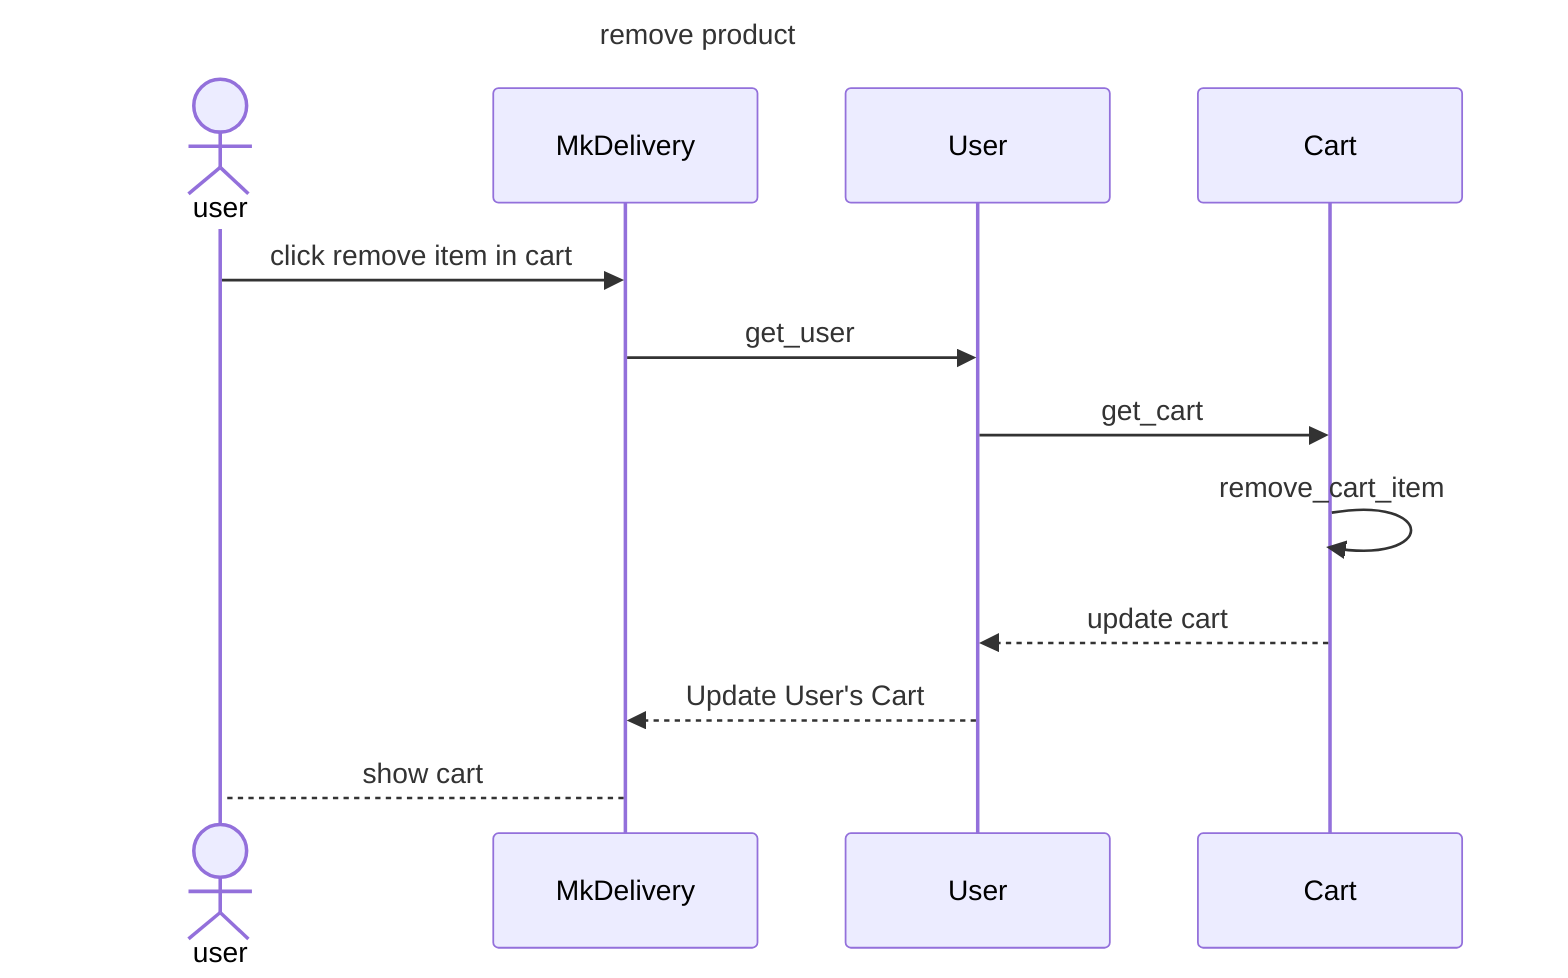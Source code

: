 sequenceDiagram
    title remove product
    actor user 
    participant MkDelivery
    participant User
    participant Cart 
    user ->> MkDelivery:click remove item in cart
    MkDelivery ->> User :get_user
    User ->> Cart : get_cart 
    Cart ->> Cart : remove_cart_item
    Cart -->> User :update cart 
    User -->> MkDelivery: Update User's Cart
    MkDelivery --> user: show cart